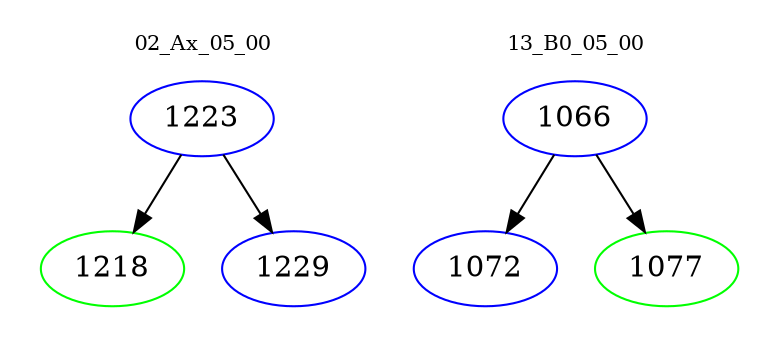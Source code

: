 digraph{
subgraph cluster_0 {
color = white
label = "02_Ax_05_00";
fontsize=10;
T0_1223 [label="1223", color="blue"]
T0_1223 -> T0_1218 [color="black"]
T0_1218 [label="1218", color="green"]
T0_1223 -> T0_1229 [color="black"]
T0_1229 [label="1229", color="blue"]
}
subgraph cluster_1 {
color = white
label = "13_B0_05_00";
fontsize=10;
T1_1066 [label="1066", color="blue"]
T1_1066 -> T1_1072 [color="black"]
T1_1072 [label="1072", color="blue"]
T1_1066 -> T1_1077 [color="black"]
T1_1077 [label="1077", color="green"]
}
}
